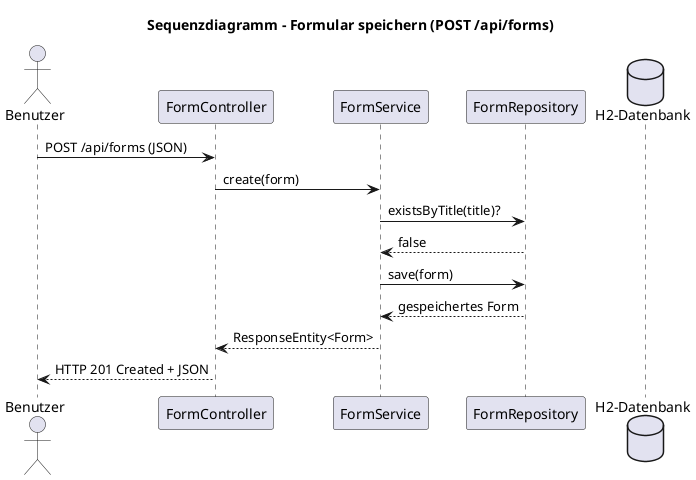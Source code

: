 @startuml
title Sequenzdiagramm – Formular speichern (POST /api/forms)

actor "Benutzer" as User
participant "FormController" as C
participant "FormService" as S
participant "FormRepository" as R
database "H2-Datenbank" as DB

User -> C : POST /api/forms (JSON)
C -> S : create(form)
S -> R : existsByTitle(title)?
R --> S : false
S -> R : save(form)
R --> S : gespeichertes Form
S --> C : ResponseEntity<Form>
C --> User : HTTP 201 Created + JSON

@enduml
